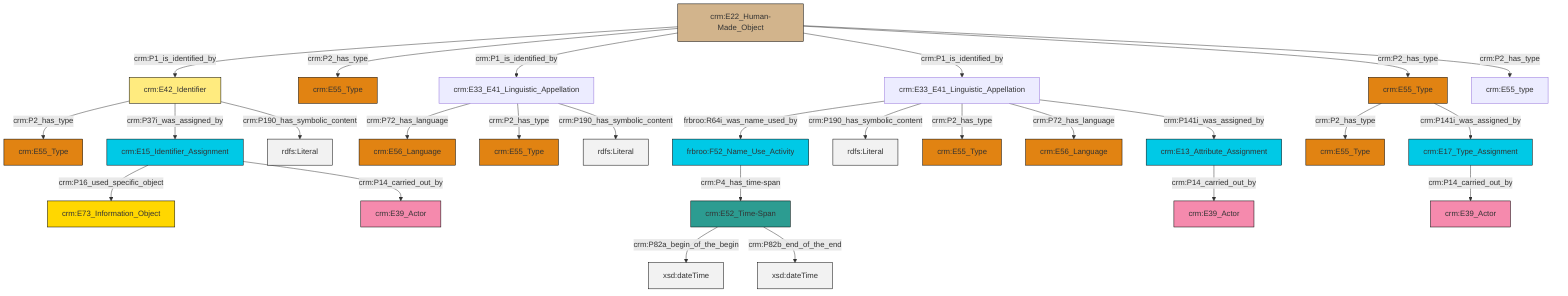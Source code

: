 graph TD
classDef Literal fill:#f2f2f2,stroke:#000000;
classDef CRM_Entity fill:#FFFFFF,stroke:#000000;
classDef Temporal_Entity fill:#00C9E6, stroke:#000000;
classDef Type fill:#E18312, stroke:#000000;
classDef Time-Span fill:#2C9C91, stroke:#000000;
classDef Appellation fill:#FFEB7F, stroke:#000000;
classDef Place fill:#008836, stroke:#000000;
classDef Persistent_Item fill:#B266B2, stroke:#000000;
classDef Conceptual_Object fill:#FFD700, stroke:#000000;
classDef Physical_Thing fill:#D2B48C, stroke:#000000;
classDef Actor fill:#f58aad, stroke:#000000;
classDef PC_Classes fill:#4ce600, stroke:#000000;
classDef Multi fill:#cccccc,stroke:#000000;

4["crm:E13_Attribute_Assignment"]:::Temporal_Entity -->|crm:P14_carried_out_by| 5["crm:E39_Actor"]:::Actor
10["crm:E33_E41_Linguistic_Appellation"]:::Default -->|frbroo:R64i_was_name_used_by| 11["frbroo:F52_Name_Use_Activity"]:::Temporal_Entity
11["frbroo:F52_Name_Use_Activity"]:::Temporal_Entity -->|crm:P4_has_time-span| 14["crm:E52_Time-Span"]:::Time-Span
17["crm:E22_Human-Made_Object"]:::Physical_Thing -->|crm:P1_is_identified_by| 18["crm:E42_Identifier"]:::Appellation
28["crm:E15_Identifier_Assignment"]:::Temporal_Entity -->|crm:P16_used_specific_object| 30["crm:E73_Information_Object"]:::Conceptual_Object
10["crm:E33_E41_Linguistic_Appellation"]:::Default -->|crm:P190_has_symbolic_content| 31[rdfs:Literal]:::Literal
8["crm:E17_Type_Assignment"]:::Temporal_Entity -->|crm:P14_carried_out_by| 20["crm:E39_Actor"]:::Actor
23["crm:E55_Type"]:::Type -->|crm:P2_has_type| 25["crm:E55_Type"]:::Type
10["crm:E33_E41_Linguistic_Appellation"]:::Default -->|crm:P2_has_type| 38["crm:E55_Type"]:::Type
18["crm:E42_Identifier"]:::Appellation -->|crm:P2_has_type| 36["crm:E55_Type"]:::Type
32["crm:E33_E41_Linguistic_Appellation"]:::Default -->|crm:P72_has_language| 0["crm:E56_Language"]:::Type
17["crm:E22_Human-Made_Object"]:::Physical_Thing -->|crm:P2_has_type| 34["crm:E55_Type"]:::Type
10["crm:E33_E41_Linguistic_Appellation"]:::Default -->|crm:P72_has_language| 15["crm:E56_Language"]:::Type
18["crm:E42_Identifier"]:::Appellation -->|crm:P37i_was_assigned_by| 28["crm:E15_Identifier_Assignment"]:::Temporal_Entity
14["crm:E52_Time-Span"]:::Time-Span -->|crm:P82a_begin_of_the_begin| 41[xsd:dateTime]:::Literal
17["crm:E22_Human-Made_Object"]:::Physical_Thing -->|crm:P1_is_identified_by| 32["crm:E33_E41_Linguistic_Appellation"]:::Default
23["crm:E55_Type"]:::Type -->|crm:P141i_was_assigned_by| 8["crm:E17_Type_Assignment"]:::Temporal_Entity
18["crm:E42_Identifier"]:::Appellation -->|crm:P190_has_symbolic_content| 43[rdfs:Literal]:::Literal
17["crm:E22_Human-Made_Object"]:::Physical_Thing -->|crm:P1_is_identified_by| 10["crm:E33_E41_Linguistic_Appellation"]:::Default
17["crm:E22_Human-Made_Object"]:::Physical_Thing -->|crm:P2_has_type| 23["crm:E55_Type"]:::Type
10["crm:E33_E41_Linguistic_Appellation"]:::Default -->|crm:P141i_was_assigned_by| 4["crm:E13_Attribute_Assignment"]:::Temporal_Entity
28["crm:E15_Identifier_Assignment"]:::Temporal_Entity -->|crm:P14_carried_out_by| 2["crm:E39_Actor"]:::Actor
14["crm:E52_Time-Span"]:::Time-Span -->|crm:P82b_end_of_the_end| 49[xsd:dateTime]:::Literal
32["crm:E33_E41_Linguistic_Appellation"]:::Default -->|crm:P2_has_type| 12["crm:E55_Type"]:::Type
32["crm:E33_E41_Linguistic_Appellation"]:::Default -->|crm:P190_has_symbolic_content| 50[rdfs:Literal]:::Literal
17["crm:E22_Human-Made_Object"]:::Physical_Thing -->|crm:P2_has_type| 6["crm:E55_type"]:::Default